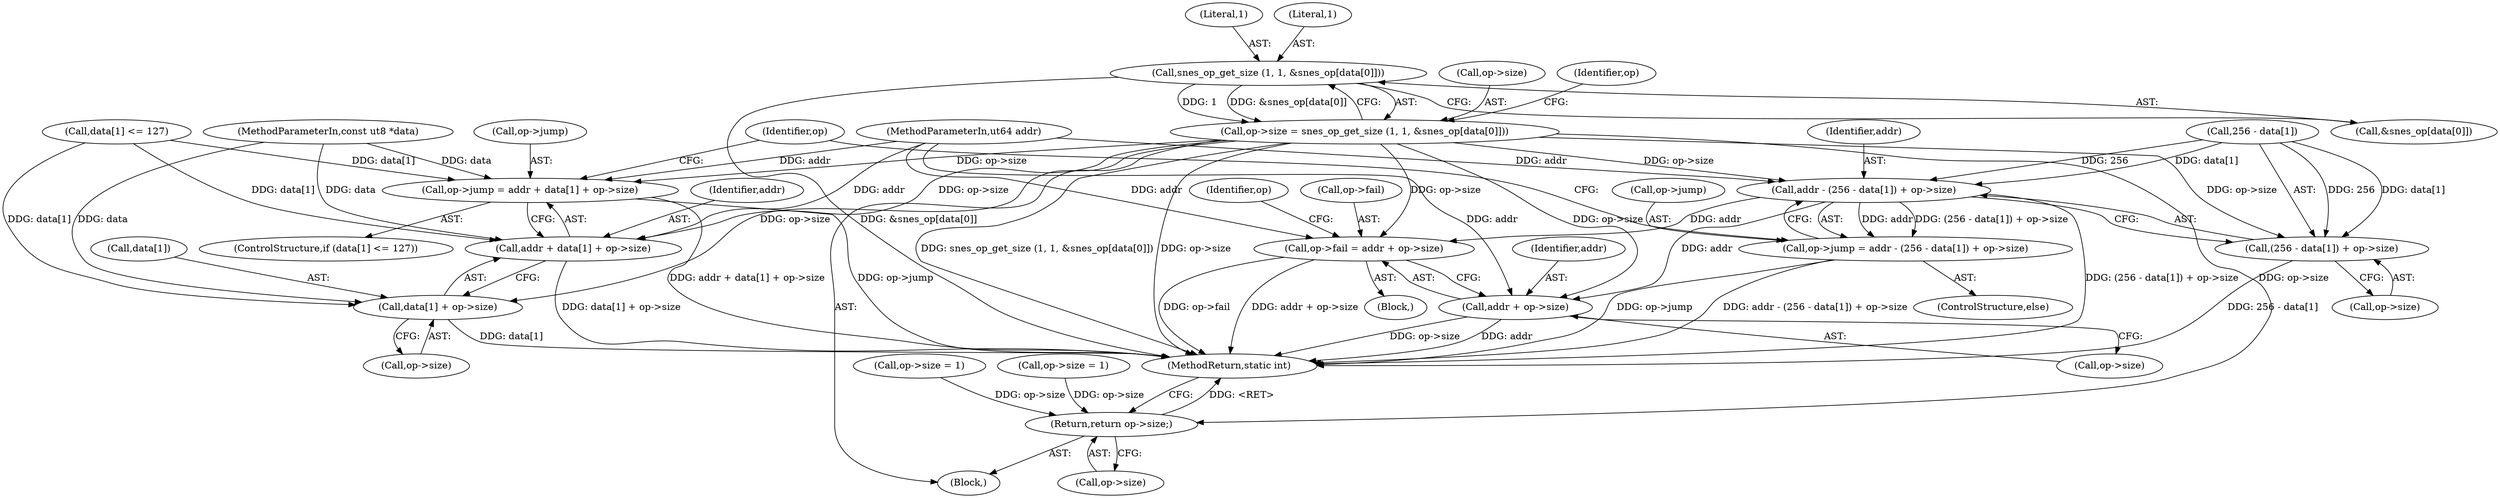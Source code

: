 digraph "0_radare2_bbb4af56003c1afdad67af0c4339267ca38b1017@array" {
"1000287" [label="(Call,snes_op_get_size (1, 1, &snes_op[data[0]]))"];
"1000283" [label="(Call,op->size = snes_op_get_size (1, 1, &snes_op[data[0]]))"];
"1001167" [label="(Call,op->jump = addr + data[1] + op->size)"];
"1001171" [label="(Call,addr + data[1] + op->size)"];
"1001173" [label="(Call,data[1] + op->size)"];
"1001185" [label="(Call,addr - (256 - data[1]) + op->size)"];
"1001181" [label="(Call,op->jump = addr - (256 - data[1]) + op->size)"];
"1001196" [label="(Call,op->fail = addr + op->size)"];
"1001200" [label="(Call,addr + op->size)"];
"1001187" [label="(Call,(256 - data[1]) + op->size)"];
"1001711" [label="(Return,return op->size;)"];
"1001167" [label="(Call,op->jump = addr + data[1] + op->size)"];
"1000284" [label="(Call,op->size)"];
"1001168" [label="(Call,op->jump)"];
"1001711" [label="(Return,return op->size;)"];
"1000290" [label="(Call,&snes_op[data[0]])"];
"1001185" [label="(Call,addr - (256 - data[1]) + op->size)"];
"1001181" [label="(Call,op->jump = addr - (256 - data[1]) + op->size)"];
"1001177" [label="(Call,op->size)"];
"1000267" [label="(MethodParameterIn,const ut8 *data)"];
"1001715" [label="(MethodReturn,static int)"];
"1000298" [label="(Identifier,op)"];
"1001198" [label="(Identifier,op)"];
"1000450" [label="(Call,op->size = 1)"];
"1001187" [label="(Call,(256 - data[1]) + op->size)"];
"1001174" [label="(Call,data[1])"];
"1001201" [label="(Identifier,addr)"];
"1001186" [label="(Identifier,addr)"];
"1001182" [label="(Call,op->jump)"];
"1000288" [label="(Literal,1)"];
"1001202" [label="(Call,op->size)"];
"1001712" [label="(Call,op->size)"];
"1000283" [label="(Call,op->size = snes_op_get_size (1, 1, &snes_op[data[0]]))"];
"1000428" [label="(Call,op->size = 1)"];
"1001171" [label="(Call,addr + data[1] + op->size)"];
"1001162" [label="(Call,data[1] <= 127)"];
"1001206" [label="(Identifier,op)"];
"1000287" [label="(Call,snes_op_get_size (1, 1, &snes_op[data[0]]))"];
"1001197" [label="(Call,op->fail)"];
"1001188" [label="(Call,256 - data[1])"];
"1001172" [label="(Identifier,addr)"];
"1001193" [label="(Call,op->size)"];
"1000266" [label="(MethodParameterIn,ut64 addr)"];
"1000269" [label="(Block,)"];
"1001196" [label="(Call,op->fail = addr + op->size)"];
"1000322" [label="(Block,)"];
"1001200" [label="(Call,addr + op->size)"];
"1001173" [label="(Call,data[1] + op->size)"];
"1001161" [label="(ControlStructure,if (data[1] <= 127))"];
"1000289" [label="(Literal,1)"];
"1001180" [label="(ControlStructure,else)"];
"1000287" -> "1000283"  [label="AST: "];
"1000287" -> "1000290"  [label="CFG: "];
"1000288" -> "1000287"  [label="AST: "];
"1000289" -> "1000287"  [label="AST: "];
"1000290" -> "1000287"  [label="AST: "];
"1000283" -> "1000287"  [label="CFG: "];
"1000287" -> "1001715"  [label="DDG: &snes_op[data[0]]"];
"1000287" -> "1000283"  [label="DDG: 1"];
"1000287" -> "1000283"  [label="DDG: &snes_op[data[0]]"];
"1000283" -> "1000269"  [label="AST: "];
"1000284" -> "1000283"  [label="AST: "];
"1000298" -> "1000283"  [label="CFG: "];
"1000283" -> "1001715"  [label="DDG: op->size"];
"1000283" -> "1001715"  [label="DDG: snes_op_get_size (1, 1, &snes_op[data[0]])"];
"1000283" -> "1001167"  [label="DDG: op->size"];
"1000283" -> "1001171"  [label="DDG: op->size"];
"1000283" -> "1001173"  [label="DDG: op->size"];
"1000283" -> "1001185"  [label="DDG: op->size"];
"1000283" -> "1001187"  [label="DDG: op->size"];
"1000283" -> "1001196"  [label="DDG: op->size"];
"1000283" -> "1001200"  [label="DDG: op->size"];
"1000283" -> "1001711"  [label="DDG: op->size"];
"1001167" -> "1001161"  [label="AST: "];
"1001167" -> "1001171"  [label="CFG: "];
"1001168" -> "1001167"  [label="AST: "];
"1001171" -> "1001167"  [label="AST: "];
"1001198" -> "1001167"  [label="CFG: "];
"1001167" -> "1001715"  [label="DDG: op->jump"];
"1001167" -> "1001715"  [label="DDG: addr + data[1] + op->size"];
"1000266" -> "1001167"  [label="DDG: addr"];
"1001162" -> "1001167"  [label="DDG: data[1]"];
"1000267" -> "1001167"  [label="DDG: data"];
"1001171" -> "1001173"  [label="CFG: "];
"1001172" -> "1001171"  [label="AST: "];
"1001173" -> "1001171"  [label="AST: "];
"1001171" -> "1001715"  [label="DDG: data[1] + op->size"];
"1000266" -> "1001171"  [label="DDG: addr"];
"1001162" -> "1001171"  [label="DDG: data[1]"];
"1000267" -> "1001171"  [label="DDG: data"];
"1001173" -> "1001177"  [label="CFG: "];
"1001174" -> "1001173"  [label="AST: "];
"1001177" -> "1001173"  [label="AST: "];
"1001173" -> "1001715"  [label="DDG: data[1]"];
"1001162" -> "1001173"  [label="DDG: data[1]"];
"1000267" -> "1001173"  [label="DDG: data"];
"1001185" -> "1001181"  [label="AST: "];
"1001185" -> "1001187"  [label="CFG: "];
"1001186" -> "1001185"  [label="AST: "];
"1001187" -> "1001185"  [label="AST: "];
"1001181" -> "1001185"  [label="CFG: "];
"1001185" -> "1001715"  [label="DDG: (256 - data[1]) + op->size"];
"1001185" -> "1001181"  [label="DDG: addr"];
"1001185" -> "1001181"  [label="DDG: (256 - data[1]) + op->size"];
"1000266" -> "1001185"  [label="DDG: addr"];
"1001188" -> "1001185"  [label="DDG: 256"];
"1001188" -> "1001185"  [label="DDG: data[1]"];
"1001185" -> "1001196"  [label="DDG: addr"];
"1001185" -> "1001200"  [label="DDG: addr"];
"1001181" -> "1001180"  [label="AST: "];
"1001182" -> "1001181"  [label="AST: "];
"1001198" -> "1001181"  [label="CFG: "];
"1001181" -> "1001715"  [label="DDG: addr - (256 - data[1]) + op->size"];
"1001181" -> "1001715"  [label="DDG: op->jump"];
"1001196" -> "1000322"  [label="AST: "];
"1001196" -> "1001200"  [label="CFG: "];
"1001197" -> "1001196"  [label="AST: "];
"1001200" -> "1001196"  [label="AST: "];
"1001206" -> "1001196"  [label="CFG: "];
"1001196" -> "1001715"  [label="DDG: op->fail"];
"1001196" -> "1001715"  [label="DDG: addr + op->size"];
"1000266" -> "1001196"  [label="DDG: addr"];
"1001200" -> "1001202"  [label="CFG: "];
"1001201" -> "1001200"  [label="AST: "];
"1001202" -> "1001200"  [label="AST: "];
"1001200" -> "1001715"  [label="DDG: op->size"];
"1001200" -> "1001715"  [label="DDG: addr"];
"1000266" -> "1001200"  [label="DDG: addr"];
"1001187" -> "1001193"  [label="CFG: "];
"1001188" -> "1001187"  [label="AST: "];
"1001193" -> "1001187"  [label="AST: "];
"1001187" -> "1001715"  [label="DDG: 256 - data[1]"];
"1001188" -> "1001187"  [label="DDG: 256"];
"1001188" -> "1001187"  [label="DDG: data[1]"];
"1001711" -> "1000269"  [label="AST: "];
"1001711" -> "1001712"  [label="CFG: "];
"1001712" -> "1001711"  [label="AST: "];
"1001715" -> "1001711"  [label="CFG: "];
"1001711" -> "1001715"  [label="DDG: <RET>"];
"1000450" -> "1001711"  [label="DDG: op->size"];
"1000428" -> "1001711"  [label="DDG: op->size"];
}
